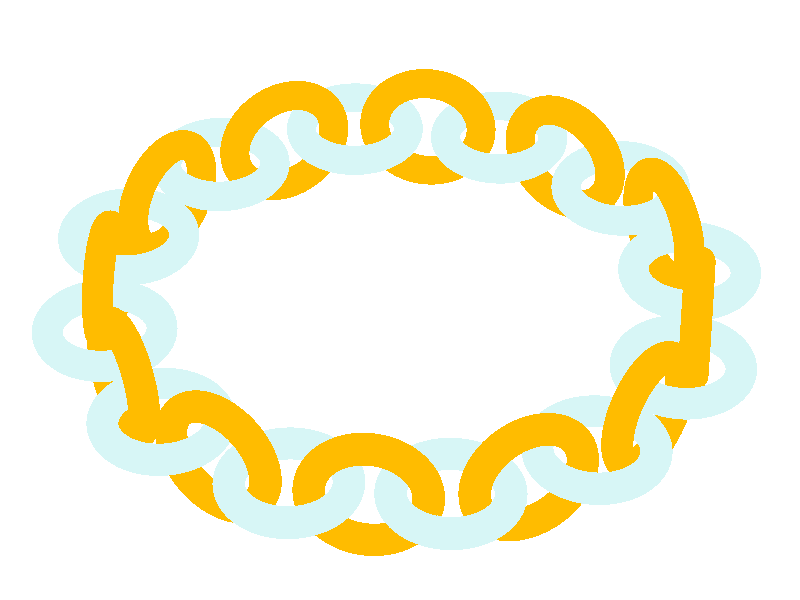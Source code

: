 #include "colors.inc"

camera {
    location <1, 8, -10>
    look_at  <0, 0,  0>
    angle 12
}

background { color White }

global_settings { ambient_light 0.4 }

light_source { 
  <2, 4, -3>*2 color 1.5*White
  area_light
  <-0.4,0.2,0>/7 <0.15,0.3,0.5>/7 8 8
}

plane { <0,-1,0> 2
  pigment { color White*1.1 }
  finish { ambient 0.9 diffuse 0.1}
}

#declare R = 1;
#declare r = 0.27;
#declare e1 = 0.9*(r/(R+r));
#declare M = 12;
#declare a = 360/(2*M);

#declare T1 = transform {
    scale e1
    rotate <0,0,90>
    translate <R,0,0>
}

#declare T2 = transform {scale e1 translate <R,0,0>}

#declare c1=0;
#while (c1 < 2*M)
   torus {
    R r sturm
    texture { pigment { color 
     #switch(mod(c1,2))
     // Jaunes
     #case(0) Orange        #break         // Silver
     // Bleus
     #case(1) Turquoise     #break         // Light_Purple
     #end 
    } finish {ambient 0.5} }

    #if (mod(c1,2)=0)
     transform T1  
    #else
     transform T2
    #end
    rotate <0,a*c1,0>
   }
 #declare c1 = c1 + 1;
#end
